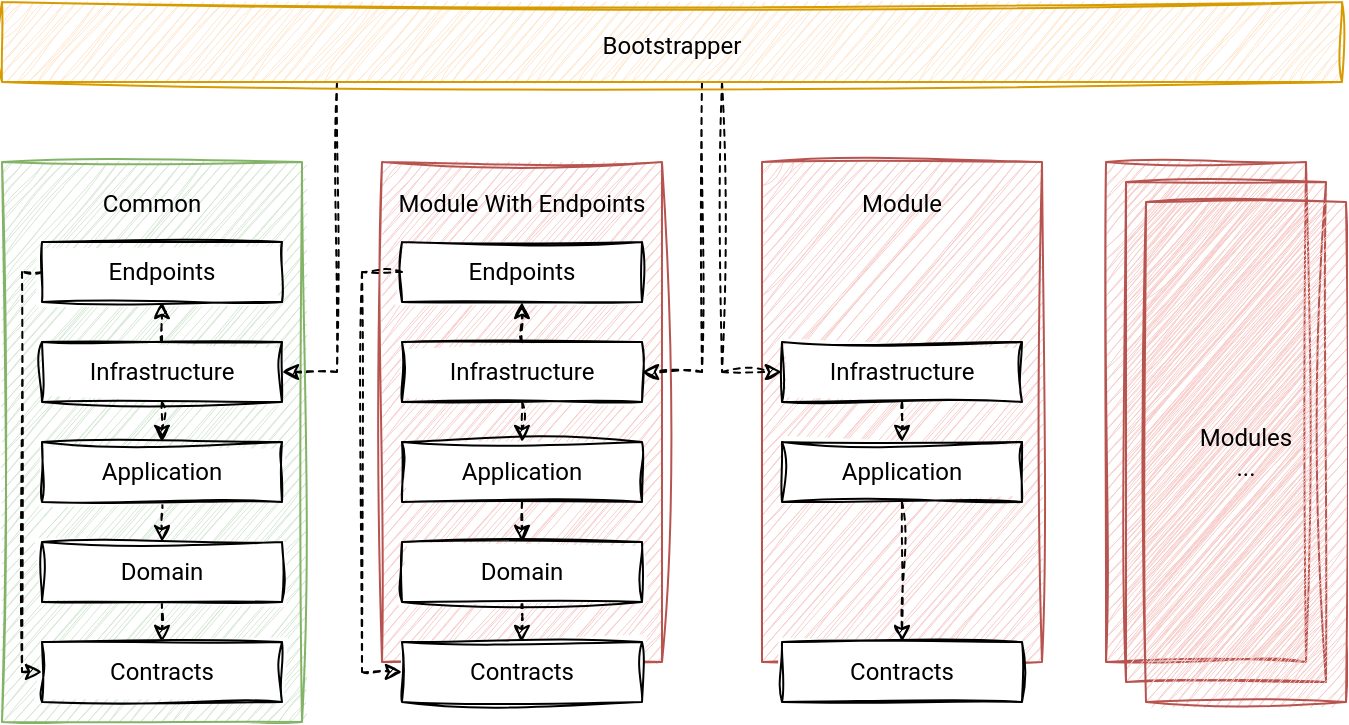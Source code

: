 <mxfile version="24.2.7" type="device">
  <diagram name="Page-1" id="CXn9U8QQRP24-tGG3k7F">
    <mxGraphModel dx="683" dy="355" grid="1" gridSize="10" guides="1" tooltips="1" connect="1" arrows="1" fold="1" page="1" pageScale="1" pageWidth="850" pageHeight="1100" math="0" shadow="0">
      <root>
        <mxCell id="0" />
        <mxCell id="1" parent="0" />
        <mxCell id="0WoYlaTC3MJ0zDR5OzBj-37" value="Module" style="rounded=0;whiteSpace=wrap;html=1;sketch=1;jiggle=2;curveFitting=1;strokeColor=#b85450;align=center;verticalAlign=top;fontFamily=Roboto;fontSource=https%3A%2F%2Ffonts.googleapis.com%2Fcss%3Ffamily%3DRoboto;fontSize=12;fillColor=#f8cecc;spacingTop=7;" parent="1" vertex="1">
          <mxGeometry x="510" y="300" width="140" height="250" as="geometry" />
        </mxCell>
        <mxCell id="0WoYlaTC3MJ0zDR5OzBj-31" value="Module With Endpoints" style="rounded=0;whiteSpace=wrap;html=1;sketch=1;jiggle=2;curveFitting=1;strokeColor=#b85450;align=center;verticalAlign=top;fontFamily=Roboto;fontSource=https%3A%2F%2Ffonts.googleapis.com%2Fcss%3Ffamily%3DRoboto;fontSize=12;fillColor=#f8cecc;spacingTop=7;" parent="1" vertex="1">
          <mxGeometry x="320" y="300" width="140" height="250" as="geometry" />
        </mxCell>
        <mxCell id="0WoYlaTC3MJ0zDR5OzBj-28" value="Common" style="rounded=0;whiteSpace=wrap;html=1;sketch=1;jiggle=2;curveFitting=1;strokeColor=#82b366;align=center;verticalAlign=top;fontFamily=Roboto;fontSource=https%3A%2F%2Ffonts.googleapis.com%2Fcss%3Ffamily%3DRoboto;fontSize=12;fillColor=#d5e8d4;spacingTop=7;" parent="1" vertex="1">
          <mxGeometry x="130" y="300" width="150" height="280" as="geometry" />
        </mxCell>
        <mxCell id="0gwH0J378kAMXRCs69pp-2" style="edgeStyle=orthogonalEdgeStyle;rounded=0;sketch=1;jiggle=2;curveFitting=1;orthogonalLoop=1;jettySize=auto;html=1;exitX=0.5;exitY=1;exitDx=0;exitDy=0;entryX=0.5;entryY=0;entryDx=0;entryDy=0;dashed=1;strokeColor=default;align=center;verticalAlign=middle;fontFamily=Roboto;fontSource=https%3A%2F%2Ffonts.googleapis.com%2Fcss%3Ffamily%3DRoboto;fontSize=12;fontColor=default;labelBackgroundColor=default;endArrow=classic;" parent="1" source="0WoYlaTC3MJ0zDR5OzBj-5" target="0WoYlaTC3MJ0zDR5OzBj-24" edge="1">
          <mxGeometry relative="1" as="geometry" />
        </mxCell>
        <mxCell id="0WoYlaTC3MJ0zDR5OzBj-5" value="&lt;div&gt;Infrastructure&lt;/div&gt;" style="rounded=0;whiteSpace=wrap;html=1;fontFamily=Roboto;fontSource=https%3A%2F%2Ffonts.googleapis.com%2Fcss%3Ffamily%3DRoboto;sketch=1;curveFitting=1;jiggle=2;" parent="1" vertex="1">
          <mxGeometry x="150" y="390" width="120" height="30" as="geometry" />
        </mxCell>
        <mxCell id="0WoYlaTC3MJ0zDR5OzBj-63" style="edgeStyle=none;rounded=0;sketch=1;jiggle=2;curveFitting=1;orthogonalLoop=1;jettySize=auto;html=1;strokeColor=default;align=center;verticalAlign=middle;fontFamily=Roboto;fontSource=https%3A%2F%2Ffonts.googleapis.com%2Fcss%3Ffamily%3DRoboto;fontSize=12;fontColor=default;labelBackgroundColor=default;endArrow=classic;dashed=1;" parent="1" target="0WoYlaTC3MJ0zDR5OzBj-38" edge="1">
          <mxGeometry relative="1" as="geometry">
            <mxPoint x="489.996" y="260" as="sourcePoint" />
            <mxPoint x="530" y="405" as="targetPoint" />
            <Array as="points">
              <mxPoint x="490" y="405" />
            </Array>
          </mxGeometry>
        </mxCell>
        <mxCell id="0WoYlaTC3MJ0zDR5OzBj-65" style="edgeStyle=orthogonalEdgeStyle;rounded=0;sketch=1;jiggle=2;curveFitting=1;orthogonalLoop=1;jettySize=auto;html=1;dashed=1;strokeColor=default;align=center;verticalAlign=middle;fontFamily=Roboto;fontSource=https%3A%2F%2Ffonts.googleapis.com%2Fcss%3Ffamily%3DRoboto;fontSize=12;fontColor=default;labelBackgroundColor=default;endArrow=classic;" parent="1" source="0WoYlaTC3MJ0zDR5OzBj-22" target="0WoYlaTC3MJ0zDR5OzBj-32" edge="1">
          <mxGeometry relative="1" as="geometry">
            <Array as="points">
              <mxPoint x="480" y="405" />
            </Array>
          </mxGeometry>
        </mxCell>
        <mxCell id="0gwH0J378kAMXRCs69pp-10" style="edgeStyle=orthogonalEdgeStyle;rounded=0;sketch=1;jiggle=2;curveFitting=1;orthogonalLoop=1;jettySize=auto;html=1;exitX=0.25;exitY=1;exitDx=0;exitDy=0;entryX=1;entryY=0.5;entryDx=0;entryDy=0;dashed=1;strokeColor=default;align=center;verticalAlign=middle;fontFamily=Roboto;fontSource=https%3A%2F%2Ffonts.googleapis.com%2Fcss%3Ffamily%3DRoboto;fontSize=12;fontColor=default;labelBackgroundColor=default;endArrow=classic;" parent="1" source="0WoYlaTC3MJ0zDR5OzBj-22" target="0WoYlaTC3MJ0zDR5OzBj-5" edge="1">
          <mxGeometry relative="1" as="geometry" />
        </mxCell>
        <mxCell id="0WoYlaTC3MJ0zDR5OzBj-22" value="Bootstrapper" style="rounded=0;whiteSpace=wrap;html=1;sketch=1;jiggle=2;curveFitting=1;strokeColor=#d79b00;align=center;verticalAlign=middle;fontFamily=Roboto;fontSource=https%3A%2F%2Ffonts.googleapis.com%2Fcss%3Ffamily%3DRoboto;fontSize=12;fillColor=#ffe6cc;spacingTop=3;" parent="1" vertex="1">
          <mxGeometry x="130" y="220" width="670" height="40" as="geometry" />
        </mxCell>
        <mxCell id="0gwH0J378kAMXRCs69pp-4" style="edgeStyle=orthogonalEdgeStyle;rounded=0;sketch=1;jiggle=2;curveFitting=1;orthogonalLoop=1;jettySize=auto;html=1;exitX=0.5;exitY=1;exitDx=0;exitDy=0;entryX=0.5;entryY=0;entryDx=0;entryDy=0;dashed=1;strokeColor=default;align=center;verticalAlign=middle;fontFamily=Roboto;fontSource=https%3A%2F%2Ffonts.googleapis.com%2Fcss%3Ffamily%3DRoboto;fontSize=12;fontColor=default;labelBackgroundColor=default;endArrow=classic;" parent="1" source="0WoYlaTC3MJ0zDR5OzBj-23" target="0WoYlaTC3MJ0zDR5OzBj-27" edge="1">
          <mxGeometry relative="1" as="geometry" />
        </mxCell>
        <mxCell id="0WoYlaTC3MJ0zDR5OzBj-23" value="Domain" style="rounded=0;whiteSpace=wrap;html=1;fontFamily=Roboto;fontSource=https%3A%2F%2Ffonts.googleapis.com%2Fcss%3Ffamily%3DRoboto;sketch=1;curveFitting=1;jiggle=2;" parent="1" vertex="1">
          <mxGeometry x="150" y="490" width="120" height="30" as="geometry" />
        </mxCell>
        <mxCell id="0gwH0J378kAMXRCs69pp-3" style="edgeStyle=orthogonalEdgeStyle;rounded=0;sketch=1;jiggle=2;curveFitting=1;orthogonalLoop=1;jettySize=auto;html=1;exitX=0.5;exitY=1;exitDx=0;exitDy=0;entryX=0.5;entryY=0;entryDx=0;entryDy=0;dashed=1;strokeColor=default;align=center;verticalAlign=middle;fontFamily=Roboto;fontSource=https%3A%2F%2Ffonts.googleapis.com%2Fcss%3Ffamily%3DRoboto;fontSize=12;fontColor=default;labelBackgroundColor=default;endArrow=classic;" parent="1" source="0WoYlaTC3MJ0zDR5OzBj-24" target="0WoYlaTC3MJ0zDR5OzBj-23" edge="1">
          <mxGeometry relative="1" as="geometry" />
        </mxCell>
        <mxCell id="0WoYlaTC3MJ0zDR5OzBj-24" value="Application" style="rounded=0;whiteSpace=wrap;html=1;fontFamily=Roboto;fontSource=https%3A%2F%2Ffonts.googleapis.com%2Fcss%3Ffamily%3DRoboto;sketch=1;curveFitting=1;jiggle=2;" parent="1" vertex="1">
          <mxGeometry x="150" y="440" width="120" height="30" as="geometry" />
        </mxCell>
        <mxCell id="0WoYlaTC3MJ0zDR5OzBj-26" value="Endpoints" style="rounded=0;whiteSpace=wrap;html=1;fontFamily=Roboto;fontSource=https%3A%2F%2Ffonts.googleapis.com%2Fcss%3Ffamily%3DRoboto;sketch=1;curveFitting=1;jiggle=2;" parent="1" vertex="1">
          <mxGeometry x="150" y="340" width="120" height="30" as="geometry" />
        </mxCell>
        <mxCell id="0WoYlaTC3MJ0zDR5OzBj-27" value="Contracts" style="rounded=0;whiteSpace=wrap;html=1;fontFamily=Roboto;fontSource=https%3A%2F%2Ffonts.googleapis.com%2Fcss%3Ffamily%3DRoboto;sketch=1;curveFitting=1;jiggle=2;" parent="1" vertex="1">
          <mxGeometry x="150" y="540" width="120" height="30" as="geometry" />
        </mxCell>
        <mxCell id="0WoYlaTC3MJ0zDR5OzBj-35" value="Endpoints" style="rounded=0;whiteSpace=wrap;html=1;fontFamily=Roboto;fontSource=https%3A%2F%2Ffonts.googleapis.com%2Fcss%3Ffamily%3DRoboto;sketch=1;curveFitting=1;jiggle=2;" parent="1" vertex="1">
          <mxGeometry x="330" y="340" width="120" height="30" as="geometry" />
        </mxCell>
        <mxCell id="0WoYlaTC3MJ0zDR5OzBj-55" style="edgeStyle=none;rounded=0;sketch=1;jiggle=2;curveFitting=1;orthogonalLoop=1;jettySize=auto;html=1;strokeColor=default;align=center;verticalAlign=middle;fontFamily=Roboto;fontSource=https%3A%2F%2Ffonts.googleapis.com%2Fcss%3Ffamily%3DRoboto;fontSize=12;fontColor=default;labelBackgroundColor=default;endArrow=classic;dashed=1;" parent="1" source="0WoYlaTC3MJ0zDR5OzBj-38" target="0WoYlaTC3MJ0zDR5OzBj-40" edge="1">
          <mxGeometry relative="1" as="geometry" />
        </mxCell>
        <mxCell id="0WoYlaTC3MJ0zDR5OzBj-38" value="&lt;div&gt;Infrastructure&lt;/div&gt;" style="rounded=0;whiteSpace=wrap;html=1;fontFamily=Roboto;fontSource=https%3A%2F%2Ffonts.googleapis.com%2Fcss%3Ffamily%3DRoboto;sketch=1;curveFitting=1;jiggle=2;" parent="1" vertex="1">
          <mxGeometry x="520" y="390" width="120" height="30" as="geometry" />
        </mxCell>
        <mxCell id="0WoYlaTC3MJ0zDR5OzBj-56" style="edgeStyle=none;rounded=0;sketch=1;jiggle=2;curveFitting=1;orthogonalLoop=1;jettySize=auto;html=1;strokeColor=default;align=center;verticalAlign=middle;fontFamily=Roboto;fontSource=https%3A%2F%2Ffonts.googleapis.com%2Fcss%3Ffamily%3DRoboto;fontSize=12;fontColor=default;labelBackgroundColor=default;endArrow=classic;dashed=1;" parent="1" source="0WoYlaTC3MJ0zDR5OzBj-40" target="0WoYlaTC3MJ0zDR5OzBj-42" edge="1">
          <mxGeometry relative="1" as="geometry" />
        </mxCell>
        <mxCell id="0WoYlaTC3MJ0zDR5OzBj-40" value="Application" style="rounded=0;whiteSpace=wrap;html=1;fontFamily=Roboto;fontSource=https%3A%2F%2Ffonts.googleapis.com%2Fcss%3Ffamily%3DRoboto;sketch=1;curveFitting=1;jiggle=2;" parent="1" vertex="1">
          <mxGeometry x="520" y="440" width="120" height="30" as="geometry" />
        </mxCell>
        <mxCell id="0WoYlaTC3MJ0zDR5OzBj-42" value="Contracts" style="rounded=0;whiteSpace=wrap;html=1;fontFamily=Roboto;fontSource=https%3A%2F%2Ffonts.googleapis.com%2Fcss%3Ffamily%3DRoboto;sketch=1;curveFitting=1;jiggle=2;" parent="1" vertex="1">
          <mxGeometry x="520" y="540" width="120" height="30" as="geometry" />
        </mxCell>
        <mxCell id="0WoYlaTC3MJ0zDR5OzBj-77" value="" style="rounded=0;whiteSpace=wrap;html=1;sketch=1;jiggle=2;curveFitting=1;strokeColor=#b85450;align=center;verticalAlign=middle;fontFamily=Roboto;fontSource=https%3A%2F%2Ffonts.googleapis.com%2Fcss%3Ffamily%3DRoboto;fontSize=12;fillColor=#f8cecc;spacingTop=0;" parent="1" vertex="1">
          <mxGeometry x="682" y="300" width="100" height="250" as="geometry" />
        </mxCell>
        <mxCell id="0WoYlaTC3MJ0zDR5OzBj-78" style="edgeStyle=none;rounded=0;sketch=1;jiggle=2;curveFitting=1;orthogonalLoop=1;jettySize=auto;html=1;entryX=1;entryY=0.5;entryDx=0;entryDy=0;dashed=1;strokeColor=default;align=center;verticalAlign=middle;fontFamily=Roboto;fontSource=https%3A%2F%2Ffonts.googleapis.com%2Fcss%3Ffamily%3DRoboto;fontSize=12;fontColor=default;labelBackgroundColor=default;endArrow=classic;" parent="1" source="0WoYlaTC3MJ0zDR5OzBj-77" target="0WoYlaTC3MJ0zDR5OzBj-77" edge="1">
          <mxGeometry relative="1" as="geometry" />
        </mxCell>
        <mxCell id="yPeU-3hRlef26EyOX3XH-2" value="" style="rounded=0;whiteSpace=wrap;html=1;sketch=1;jiggle=2;curveFitting=1;strokeColor=#b85450;align=center;verticalAlign=middle;fontFamily=Roboto;fontSource=https%3A%2F%2Ffonts.googleapis.com%2Fcss%3Ffamily%3DRoboto;fontSize=12;fillColor=#f8cecc;spacingTop=0;" parent="1" vertex="1">
          <mxGeometry x="692" y="310" width="100" height="250" as="geometry" />
        </mxCell>
        <mxCell id="yPeU-3hRlef26EyOX3XH-3" value="Modules&lt;br&gt;..." style="rounded=0;whiteSpace=wrap;html=1;sketch=1;jiggle=2;curveFitting=1;strokeColor=#b85450;align=center;verticalAlign=middle;fontFamily=Roboto;fontSource=https%3A%2F%2Ffonts.googleapis.com%2Fcss%3Ffamily%3DRoboto;fontSize=12;fillColor=#f8cecc;spacingTop=0;" parent="1" vertex="1">
          <mxGeometry x="702" y="320" width="100" height="250" as="geometry" />
        </mxCell>
        <mxCell id="0gwH0J378kAMXRCs69pp-5" style="edgeStyle=orthogonalEdgeStyle;rounded=0;sketch=1;jiggle=2;curveFitting=1;orthogonalLoop=1;jettySize=auto;html=1;exitX=0;exitY=0.5;exitDx=0;exitDy=0;entryX=0;entryY=0.5;entryDx=0;entryDy=0;dashed=1;strokeColor=default;align=center;verticalAlign=middle;fontFamily=Roboto;fontSource=https%3A%2F%2Ffonts.googleapis.com%2Fcss%3Ffamily%3DRoboto;fontSize=12;fontColor=default;labelBackgroundColor=default;endArrow=classic;" parent="1" source="0WoYlaTC3MJ0zDR5OzBj-26" target="0WoYlaTC3MJ0zDR5OzBj-27" edge="1">
          <mxGeometry relative="1" as="geometry">
            <Array as="points">
              <mxPoint x="140" y="355" />
              <mxPoint x="140" y="555" />
            </Array>
          </mxGeometry>
        </mxCell>
        <mxCell id="0gwH0J378kAMXRCs69pp-1" style="edgeStyle=orthogonalEdgeStyle;rounded=0;sketch=1;jiggle=2;curveFitting=1;orthogonalLoop=1;jettySize=auto;html=1;exitX=0.5;exitY=0;exitDx=0;exitDy=0;entryX=0.5;entryY=1;entryDx=0;entryDy=0;dashed=1;strokeColor=default;align=center;verticalAlign=middle;fontFamily=Roboto;fontSource=https%3A%2F%2Ffonts.googleapis.com%2Fcss%3Ffamily%3DRoboto;fontSize=12;fontColor=default;labelBackgroundColor=default;endArrow=classic;" parent="1" source="0WoYlaTC3MJ0zDR5OzBj-5" target="0WoYlaTC3MJ0zDR5OzBj-26" edge="1">
          <mxGeometry relative="1" as="geometry" />
        </mxCell>
        <mxCell id="0WoYlaTC3MJ0zDR5OzBj-73" style="rounded=0;sketch=1;jiggle=2;curveFitting=1;orthogonalLoop=1;jettySize=auto;html=1;dashed=1;strokeColor=default;align=center;verticalAlign=middle;fontFamily=Roboto;fontSource=https%3A%2F%2Ffonts.googleapis.com%2Fcss%3Ffamily%3DRoboto;fontSize=12;fontColor=default;labelBackgroundColor=default;endArrow=classic;exitX=0;exitY=0.5;exitDx=0;exitDy=0;entryX=0;entryY=0.5;entryDx=0;entryDy=0;edgeStyle=orthogonalEdgeStyle;" parent="1" edge="1" target="H7vmWPUtAmO-51e0OEnb-10" source="0WoYlaTC3MJ0zDR5OzBj-35">
          <mxGeometry relative="1" as="geometry">
            <mxPoint x="345" y="370" as="sourcePoint" />
            <mxPoint x="330" y="555" as="targetPoint" />
          </mxGeometry>
        </mxCell>
        <mxCell id="H7vmWPUtAmO-51e0OEnb-4" style="edgeStyle=none;rounded=0;sketch=1;jiggle=2;curveFitting=1;orthogonalLoop=1;jettySize=auto;html=1;dashed=1;strokeColor=default;align=center;verticalAlign=middle;fontFamily=Roboto;fontSource=https%3A%2F%2Ffonts.googleapis.com%2Fcss%3Ffamily%3DRoboto;fontSize=12;fontColor=default;labelBackgroundColor=default;endArrow=classic;" edge="1" parent="1" source="0WoYlaTC3MJ0zDR5OzBj-32" target="0WoYlaTC3MJ0zDR5OzBj-35">
          <mxGeometry relative="1" as="geometry" />
        </mxCell>
        <mxCell id="0WoYlaTC3MJ0zDR5OzBj-32" value="&lt;div&gt;Infrastructure&lt;/div&gt;" style="rounded=0;whiteSpace=wrap;html=1;fontFamily=Roboto;fontSource=https%3A%2F%2Ffonts.googleapis.com%2Fcss%3Ffamily%3DRoboto;sketch=1;curveFitting=1;jiggle=2;" parent="1" vertex="1">
          <mxGeometry x="330" y="390" width="120" height="30" as="geometry" />
        </mxCell>
        <mxCell id="H7vmWPUtAmO-51e0OEnb-7" style="edgeStyle=none;rounded=0;sketch=1;jiggle=2;curveFitting=1;orthogonalLoop=1;jettySize=auto;html=1;dashed=1;strokeColor=default;align=center;verticalAlign=middle;fontFamily=Roboto;fontSource=https%3A%2F%2Ffonts.googleapis.com%2Fcss%3Ffamily%3DRoboto;fontSize=12;fontColor=default;labelBackgroundColor=default;endArrow=classic;entryX=0.5;entryY=0;entryDx=0;entryDy=0;" edge="1" parent="1" source="0WoYlaTC3MJ0zDR5OzBj-33" target="H7vmWPUtAmO-51e0OEnb-10">
          <mxGeometry relative="1" as="geometry">
            <mxPoint x="390" y="540" as="targetPoint" />
          </mxGeometry>
        </mxCell>
        <mxCell id="0WoYlaTC3MJ0zDR5OzBj-33" value="Domain" style="rounded=0;whiteSpace=wrap;html=1;fontFamily=Roboto;fontSource=https%3A%2F%2Ffonts.googleapis.com%2Fcss%3Ffamily%3DRoboto;sketch=1;curveFitting=1;jiggle=2;" parent="1" vertex="1">
          <mxGeometry x="330" y="490" width="120" height="30" as="geometry" />
        </mxCell>
        <mxCell id="H7vmWPUtAmO-51e0OEnb-6" style="edgeStyle=none;rounded=0;sketch=1;jiggle=2;curveFitting=1;orthogonalLoop=1;jettySize=auto;html=1;exitX=0.5;exitY=1;exitDx=0;exitDy=0;dashed=1;strokeColor=default;align=center;verticalAlign=middle;fontFamily=Roboto;fontSource=https%3A%2F%2Ffonts.googleapis.com%2Fcss%3Ffamily%3DRoboto;fontSize=12;fontColor=default;labelBackgroundColor=default;endArrow=classic;" edge="1" parent="1" source="H7vmWPUtAmO-51e0OEnb-8" target="0WoYlaTC3MJ0zDR5OzBj-33">
          <mxGeometry relative="1" as="geometry">
            <mxPoint x="390" y="470" as="sourcePoint" />
          </mxGeometry>
        </mxCell>
        <mxCell id="H7vmWPUtAmO-51e0OEnb-5" style="edgeStyle=none;rounded=0;sketch=1;jiggle=2;curveFitting=1;orthogonalLoop=1;jettySize=auto;html=1;dashed=1;strokeColor=default;align=center;verticalAlign=middle;fontFamily=Roboto;fontSource=https%3A%2F%2Ffonts.googleapis.com%2Fcss%3Ffamily%3DRoboto;fontSize=12;fontColor=default;labelBackgroundColor=default;endArrow=classic;" edge="1" parent="1" source="0WoYlaTC3MJ0zDR5OzBj-32" target="H7vmWPUtAmO-51e0OEnb-8">
          <mxGeometry relative="1" as="geometry">
            <mxPoint x="390" y="440" as="targetPoint" />
          </mxGeometry>
        </mxCell>
        <mxCell id="H7vmWPUtAmO-51e0OEnb-8" value="Application" style="rounded=0;whiteSpace=wrap;html=1;fontFamily=Roboto;fontSource=https%3A%2F%2Ffonts.googleapis.com%2Fcss%3Ffamily%3DRoboto;sketch=1;curveFitting=1;jiggle=2;" vertex="1" parent="1">
          <mxGeometry x="330" y="440" width="120" height="30" as="geometry" />
        </mxCell>
        <mxCell id="H7vmWPUtAmO-51e0OEnb-10" value="Contracts" style="rounded=0;whiteSpace=wrap;html=1;fontFamily=Roboto;fontSource=https%3A%2F%2Ffonts.googleapis.com%2Fcss%3Ffamily%3DRoboto;sketch=1;curveFitting=1;jiggle=2;" vertex="1" parent="1">
          <mxGeometry x="330" y="540" width="120" height="30" as="geometry" />
        </mxCell>
      </root>
    </mxGraphModel>
  </diagram>
</mxfile>
